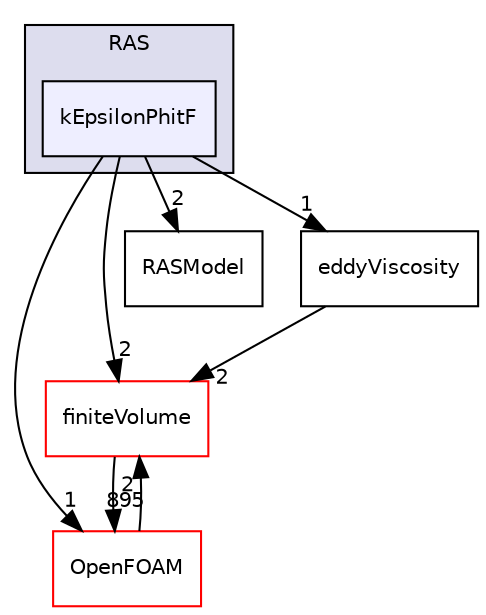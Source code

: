 digraph "src/TurbulenceModels/turbulenceModels/RAS/kEpsilonPhitF" {
  bgcolor=transparent;
  compound=true
  node [ fontsize="10", fontname="Helvetica"];
  edge [ labelfontsize="10", labelfontname="Helvetica"];
  subgraph clusterdir_adfb94148fb30832cafb0debb79458ba {
    graph [ bgcolor="#ddddee", pencolor="black", label="RAS" fontname="Helvetica", fontsize="10", URL="dir_adfb94148fb30832cafb0debb79458ba.html"]
  dir_e58edc67ae812d1d1ed8e7a7239b0ee8 [shape=box, label="kEpsilonPhitF", style="filled", fillcolor="#eeeeff", pencolor="black", URL="dir_e58edc67ae812d1d1ed8e7a7239b0ee8.html"];
  }
  dir_9bd15774b555cf7259a6fa18f99fe99b [shape=box label="finiteVolume" color="red" URL="dir_9bd15774b555cf7259a6fa18f99fe99b.html"];
  dir_c5473ff19b20e6ec4dfe5c310b3778a8 [shape=box label="OpenFOAM" color="red" URL="dir_c5473ff19b20e6ec4dfe5c310b3778a8.html"];
  dir_695988d4b6a6c12df1635b93ccab0d53 [shape=box label="RASModel" URL="dir_695988d4b6a6c12df1635b93ccab0d53.html"];
  dir_2ce9cd11231736fb615d4764f347b0fd [shape=box label="eddyViscosity" URL="dir_2ce9cd11231736fb615d4764f347b0fd.html"];
  dir_9bd15774b555cf7259a6fa18f99fe99b->dir_c5473ff19b20e6ec4dfe5c310b3778a8 [headlabel="895", labeldistance=1.5 headhref="dir_000814_002151.html"];
  dir_e58edc67ae812d1d1ed8e7a7239b0ee8->dir_9bd15774b555cf7259a6fa18f99fe99b [headlabel="2", labeldistance=1.5 headhref="dir_004099_000814.html"];
  dir_e58edc67ae812d1d1ed8e7a7239b0ee8->dir_c5473ff19b20e6ec4dfe5c310b3778a8 [headlabel="1", labeldistance=1.5 headhref="dir_004099_002151.html"];
  dir_e58edc67ae812d1d1ed8e7a7239b0ee8->dir_695988d4b6a6c12df1635b93ccab0d53 [headlabel="2", labeldistance=1.5 headhref="dir_004099_004104.html"];
  dir_e58edc67ae812d1d1ed8e7a7239b0ee8->dir_2ce9cd11231736fb615d4764f347b0fd [headlabel="1", labeldistance=1.5 headhref="dir_004099_004066.html"];
  dir_c5473ff19b20e6ec4dfe5c310b3778a8->dir_9bd15774b555cf7259a6fa18f99fe99b [headlabel="2", labeldistance=1.5 headhref="dir_002151_000814.html"];
  dir_2ce9cd11231736fb615d4764f347b0fd->dir_9bd15774b555cf7259a6fa18f99fe99b [headlabel="2", labeldistance=1.5 headhref="dir_004066_000814.html"];
}
